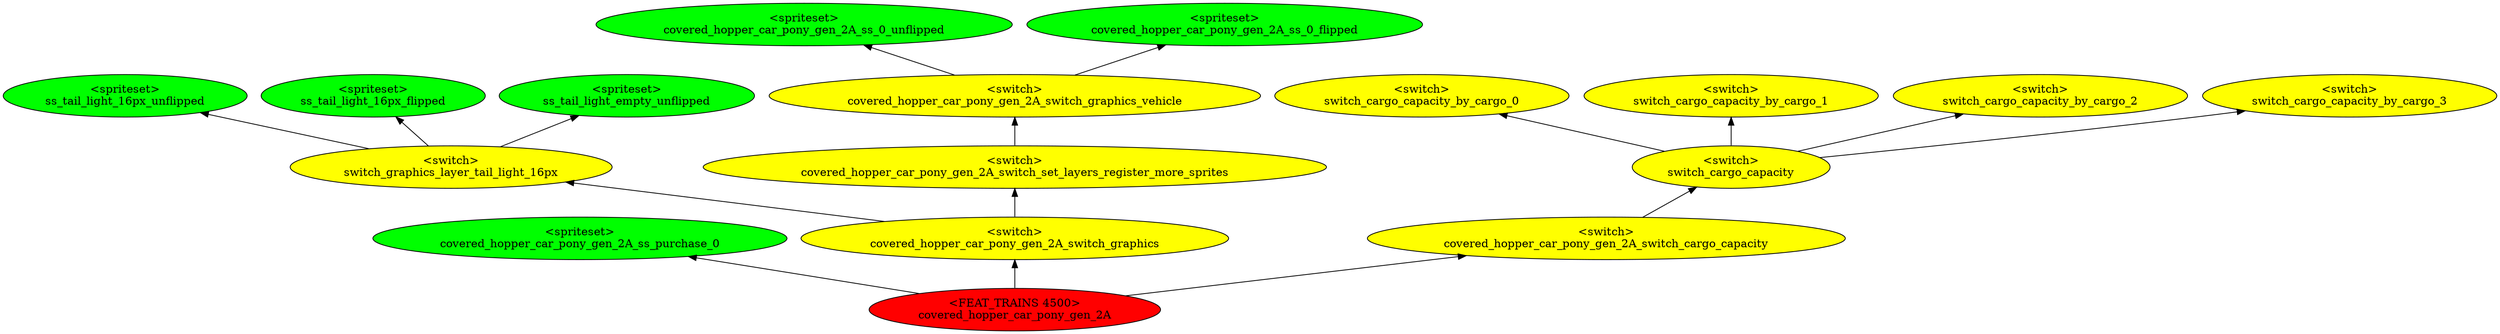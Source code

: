 digraph {
rankdir="BT"
ss_tail_light_16px_unflipped [fillcolor=green style="filled" label="<spriteset>\nss_tail_light_16px_unflipped"]
ss_tail_light_16px_flipped [fillcolor=green style="filled" label="<spriteset>\nss_tail_light_16px_flipped"]
ss_tail_light_empty_unflipped [fillcolor=green style="filled" label="<spriteset>\nss_tail_light_empty_unflipped"]
switch_graphics_layer_tail_light_16px [fillcolor=yellow style="filled" label="<switch>\nswitch_graphics_layer_tail_light_16px"]
switch_cargo_capacity_by_cargo_0 [fillcolor=yellow style="filled" label="<switch>\nswitch_cargo_capacity_by_cargo_0"]
switch_cargo_capacity_by_cargo_1 [fillcolor=yellow style="filled" label="<switch>\nswitch_cargo_capacity_by_cargo_1"]
switch_cargo_capacity_by_cargo_2 [fillcolor=yellow style="filled" label="<switch>\nswitch_cargo_capacity_by_cargo_2"]
switch_cargo_capacity_by_cargo_3 [fillcolor=yellow style="filled" label="<switch>\nswitch_cargo_capacity_by_cargo_3"]
switch_cargo_capacity [fillcolor=yellow style="filled" label="<switch>\nswitch_cargo_capacity"]
covered_hopper_car_pony_gen_2A_ss_0_unflipped [fillcolor=green style="filled" label="<spriteset>\ncovered_hopper_car_pony_gen_2A_ss_0_unflipped"]
covered_hopper_car_pony_gen_2A_ss_0_flipped [fillcolor=green style="filled" label="<spriteset>\ncovered_hopper_car_pony_gen_2A_ss_0_flipped"]
covered_hopper_car_pony_gen_2A_switch_graphics_vehicle [fillcolor=yellow style="filled" label="<switch>\ncovered_hopper_car_pony_gen_2A_switch_graphics_vehicle"]
covered_hopper_car_pony_gen_2A_ss_purchase_0 [fillcolor=green style="filled" label="<spriteset>\ncovered_hopper_car_pony_gen_2A_ss_purchase_0"]
covered_hopper_car_pony_gen_2A_switch_set_layers_register_more_sprites [fillcolor=yellow style="filled" label="<switch>\ncovered_hopper_car_pony_gen_2A_switch_set_layers_register_more_sprites"]
covered_hopper_car_pony_gen_2A_switch_graphics [fillcolor=yellow style="filled" label="<switch>\ncovered_hopper_car_pony_gen_2A_switch_graphics"]
covered_hopper_car_pony_gen_2A_switch_cargo_capacity [fillcolor=yellow style="filled" label="<switch>\ncovered_hopper_car_pony_gen_2A_switch_cargo_capacity"]
covered_hopper_car_pony_gen_2A [fillcolor=red style="filled" label="<FEAT_TRAINS 4500>\ncovered_hopper_car_pony_gen_2A"]
covered_hopper_car_pony_gen_2A_switch_graphics->switch_graphics_layer_tail_light_16px
switch_graphics_layer_tail_light_16px->ss_tail_light_16px_flipped
switch_cargo_capacity->switch_cargo_capacity_by_cargo_1
covered_hopper_car_pony_gen_2A_switch_graphics_vehicle->covered_hopper_car_pony_gen_2A_ss_0_flipped
switch_graphics_layer_tail_light_16px->ss_tail_light_empty_unflipped
covered_hopper_car_pony_gen_2A->covered_hopper_car_pony_gen_2A_switch_graphics
covered_hopper_car_pony_gen_2A->covered_hopper_car_pony_gen_2A_ss_purchase_0
switch_cargo_capacity->switch_cargo_capacity_by_cargo_3
switch_cargo_capacity->switch_cargo_capacity_by_cargo_0
covered_hopper_car_pony_gen_2A_switch_cargo_capacity->switch_cargo_capacity
switch_graphics_layer_tail_light_16px->ss_tail_light_16px_unflipped
covered_hopper_car_pony_gen_2A->covered_hopper_car_pony_gen_2A_switch_cargo_capacity
covered_hopper_car_pony_gen_2A_switch_set_layers_register_more_sprites->covered_hopper_car_pony_gen_2A_switch_graphics_vehicle
covered_hopper_car_pony_gen_2A_switch_graphics->covered_hopper_car_pony_gen_2A_switch_set_layers_register_more_sprites
covered_hopper_car_pony_gen_2A_switch_graphics_vehicle->covered_hopper_car_pony_gen_2A_ss_0_unflipped
switch_cargo_capacity->switch_cargo_capacity_by_cargo_2
}
